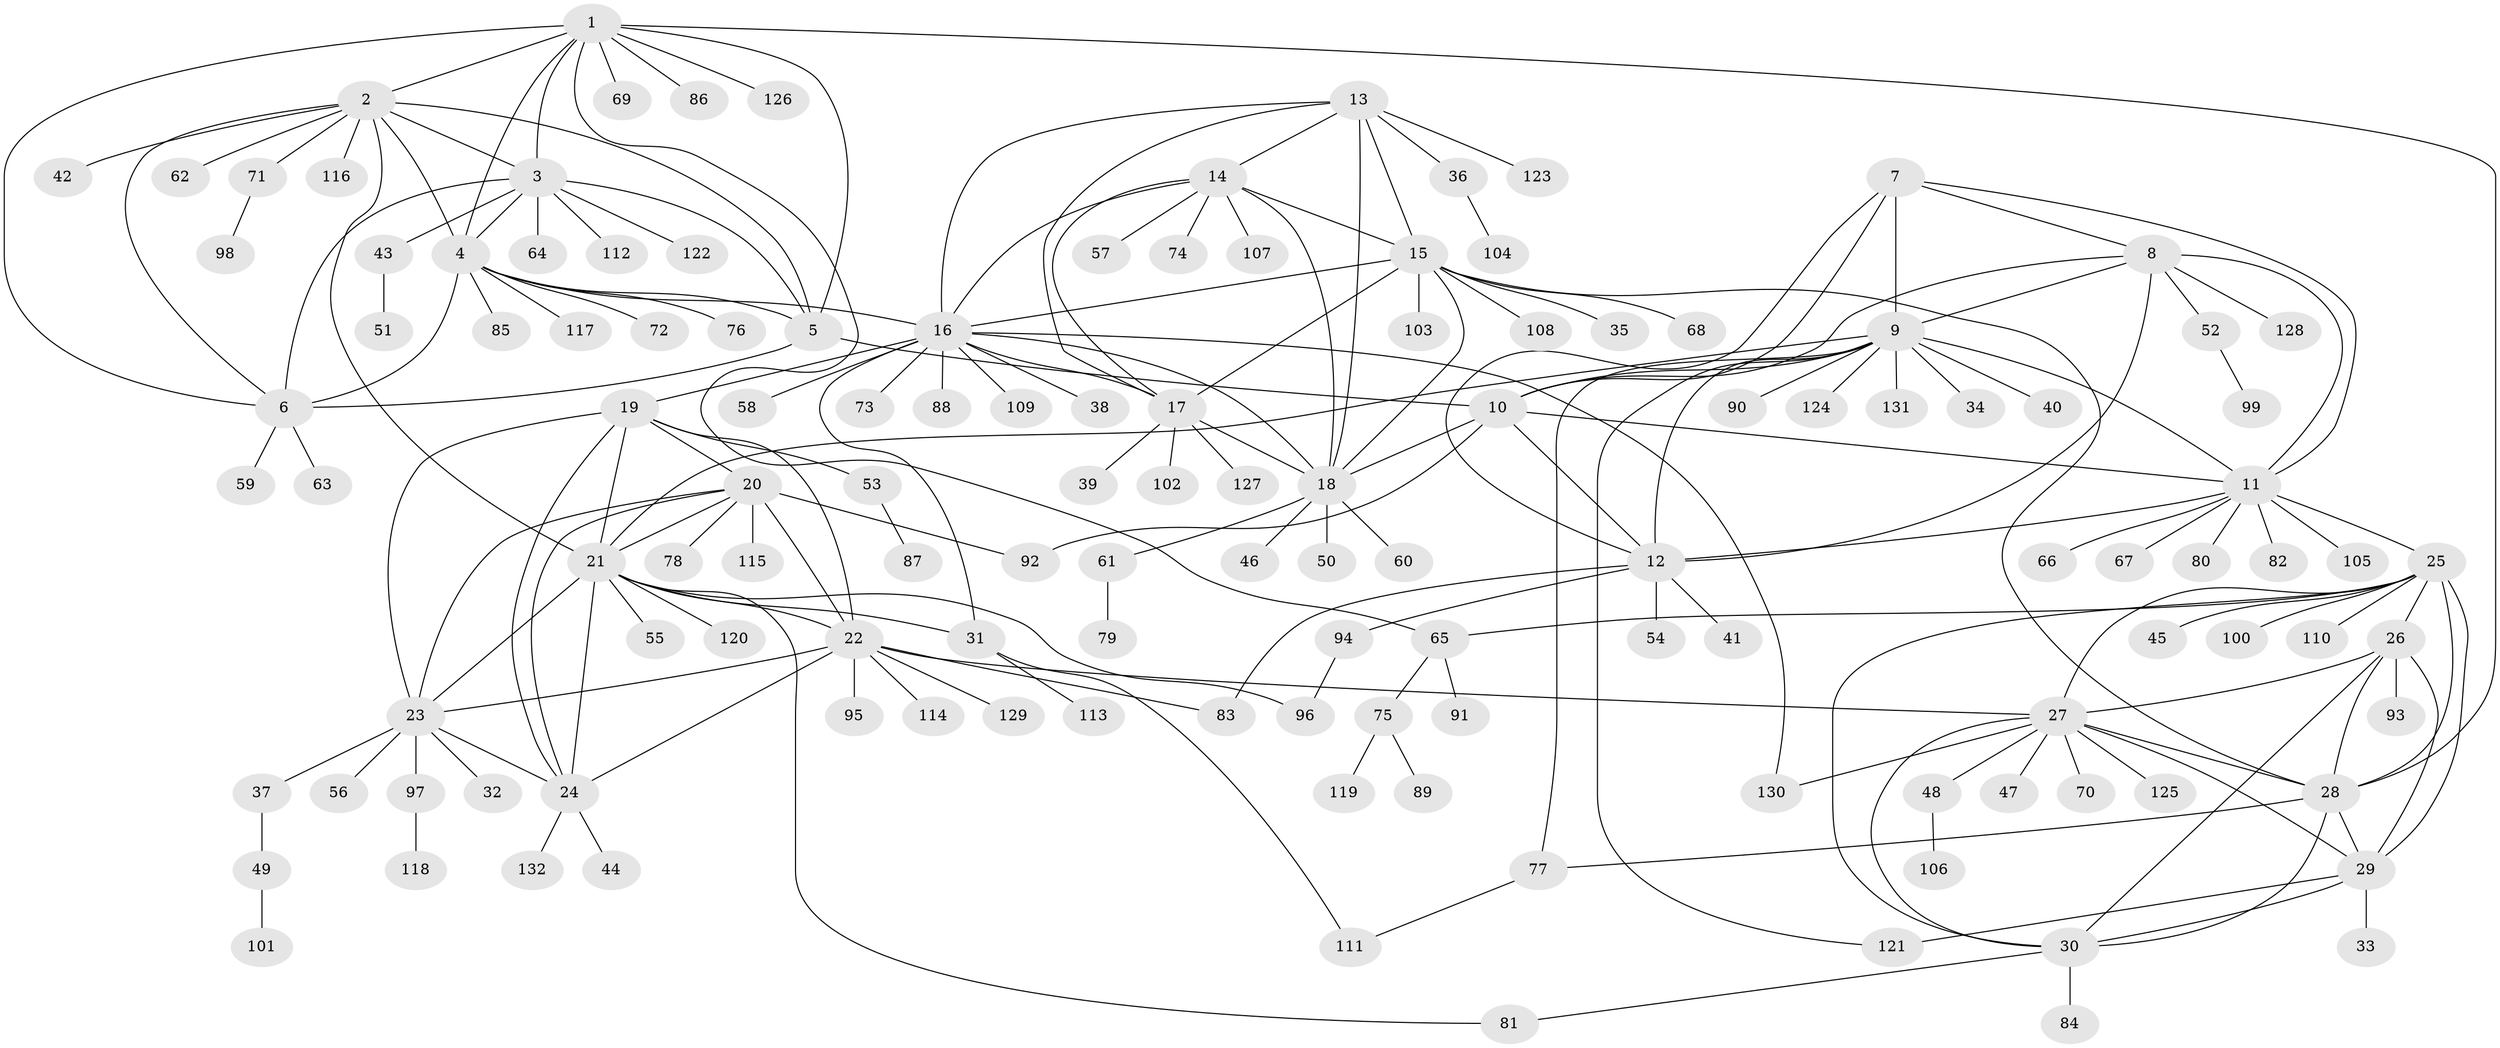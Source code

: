 // coarse degree distribution, {10: 0.00980392156862745, 13: 0.029411764705882353, 6: 0.0392156862745098, 4: 0.0196078431372549, 7: 0.049019607843137254, 5: 0.0196078431372549, 11: 0.0196078431372549, 16: 0.00980392156862745, 9: 0.0196078431372549, 3: 0.029411764705882353, 12: 0.00980392156862745, 1: 0.6372549019607843, 2: 0.10784313725490197}
// Generated by graph-tools (version 1.1) at 2025/42/03/06/25 10:42:08]
// undirected, 132 vertices, 197 edges
graph export_dot {
graph [start="1"]
  node [color=gray90,style=filled];
  1;
  2;
  3;
  4;
  5;
  6;
  7;
  8;
  9;
  10;
  11;
  12;
  13;
  14;
  15;
  16;
  17;
  18;
  19;
  20;
  21;
  22;
  23;
  24;
  25;
  26;
  27;
  28;
  29;
  30;
  31;
  32;
  33;
  34;
  35;
  36;
  37;
  38;
  39;
  40;
  41;
  42;
  43;
  44;
  45;
  46;
  47;
  48;
  49;
  50;
  51;
  52;
  53;
  54;
  55;
  56;
  57;
  58;
  59;
  60;
  61;
  62;
  63;
  64;
  65;
  66;
  67;
  68;
  69;
  70;
  71;
  72;
  73;
  74;
  75;
  76;
  77;
  78;
  79;
  80;
  81;
  82;
  83;
  84;
  85;
  86;
  87;
  88;
  89;
  90;
  91;
  92;
  93;
  94;
  95;
  96;
  97;
  98;
  99;
  100;
  101;
  102;
  103;
  104;
  105;
  106;
  107;
  108;
  109;
  110;
  111;
  112;
  113;
  114;
  115;
  116;
  117;
  118;
  119;
  120;
  121;
  122;
  123;
  124;
  125;
  126;
  127;
  128;
  129;
  130;
  131;
  132;
  1 -- 2;
  1 -- 3;
  1 -- 4;
  1 -- 5;
  1 -- 6;
  1 -- 28;
  1 -- 65;
  1 -- 69;
  1 -- 86;
  1 -- 126;
  2 -- 3;
  2 -- 4;
  2 -- 5;
  2 -- 6;
  2 -- 21;
  2 -- 42;
  2 -- 62;
  2 -- 71;
  2 -- 116;
  3 -- 4;
  3 -- 5;
  3 -- 6;
  3 -- 43;
  3 -- 64;
  3 -- 112;
  3 -- 122;
  4 -- 5;
  4 -- 6;
  4 -- 16;
  4 -- 72;
  4 -- 76;
  4 -- 85;
  4 -- 117;
  5 -- 6;
  5 -- 10;
  6 -- 59;
  6 -- 63;
  7 -- 8;
  7 -- 9;
  7 -- 10;
  7 -- 11;
  7 -- 12;
  8 -- 9;
  8 -- 10;
  8 -- 11;
  8 -- 12;
  8 -- 52;
  8 -- 128;
  9 -- 10;
  9 -- 11;
  9 -- 12;
  9 -- 21;
  9 -- 34;
  9 -- 40;
  9 -- 77;
  9 -- 90;
  9 -- 121;
  9 -- 124;
  9 -- 131;
  10 -- 11;
  10 -- 12;
  10 -- 18;
  10 -- 92;
  11 -- 12;
  11 -- 25;
  11 -- 66;
  11 -- 67;
  11 -- 80;
  11 -- 82;
  11 -- 105;
  12 -- 41;
  12 -- 54;
  12 -- 83;
  12 -- 94;
  13 -- 14;
  13 -- 15;
  13 -- 16;
  13 -- 17;
  13 -- 18;
  13 -- 36;
  13 -- 123;
  14 -- 15;
  14 -- 16;
  14 -- 17;
  14 -- 18;
  14 -- 57;
  14 -- 74;
  14 -- 107;
  15 -- 16;
  15 -- 17;
  15 -- 18;
  15 -- 28;
  15 -- 35;
  15 -- 68;
  15 -- 103;
  15 -- 108;
  16 -- 17;
  16 -- 18;
  16 -- 19;
  16 -- 31;
  16 -- 38;
  16 -- 58;
  16 -- 73;
  16 -- 88;
  16 -- 109;
  16 -- 130;
  17 -- 18;
  17 -- 39;
  17 -- 102;
  17 -- 127;
  18 -- 46;
  18 -- 50;
  18 -- 60;
  18 -- 61;
  19 -- 20;
  19 -- 21;
  19 -- 22;
  19 -- 23;
  19 -- 24;
  19 -- 53;
  20 -- 21;
  20 -- 22;
  20 -- 23;
  20 -- 24;
  20 -- 78;
  20 -- 92;
  20 -- 115;
  21 -- 22;
  21 -- 23;
  21 -- 24;
  21 -- 31;
  21 -- 55;
  21 -- 81;
  21 -- 96;
  21 -- 120;
  22 -- 23;
  22 -- 24;
  22 -- 27;
  22 -- 83;
  22 -- 95;
  22 -- 114;
  22 -- 129;
  23 -- 24;
  23 -- 32;
  23 -- 37;
  23 -- 56;
  23 -- 97;
  24 -- 44;
  24 -- 132;
  25 -- 26;
  25 -- 27;
  25 -- 28;
  25 -- 29;
  25 -- 30;
  25 -- 45;
  25 -- 65;
  25 -- 100;
  25 -- 110;
  26 -- 27;
  26 -- 28;
  26 -- 29;
  26 -- 30;
  26 -- 93;
  27 -- 28;
  27 -- 29;
  27 -- 30;
  27 -- 47;
  27 -- 48;
  27 -- 70;
  27 -- 125;
  27 -- 130;
  28 -- 29;
  28 -- 30;
  28 -- 77;
  29 -- 30;
  29 -- 33;
  29 -- 121;
  30 -- 81;
  30 -- 84;
  31 -- 111;
  31 -- 113;
  36 -- 104;
  37 -- 49;
  43 -- 51;
  48 -- 106;
  49 -- 101;
  52 -- 99;
  53 -- 87;
  61 -- 79;
  65 -- 75;
  65 -- 91;
  71 -- 98;
  75 -- 89;
  75 -- 119;
  77 -- 111;
  94 -- 96;
  97 -- 118;
}
